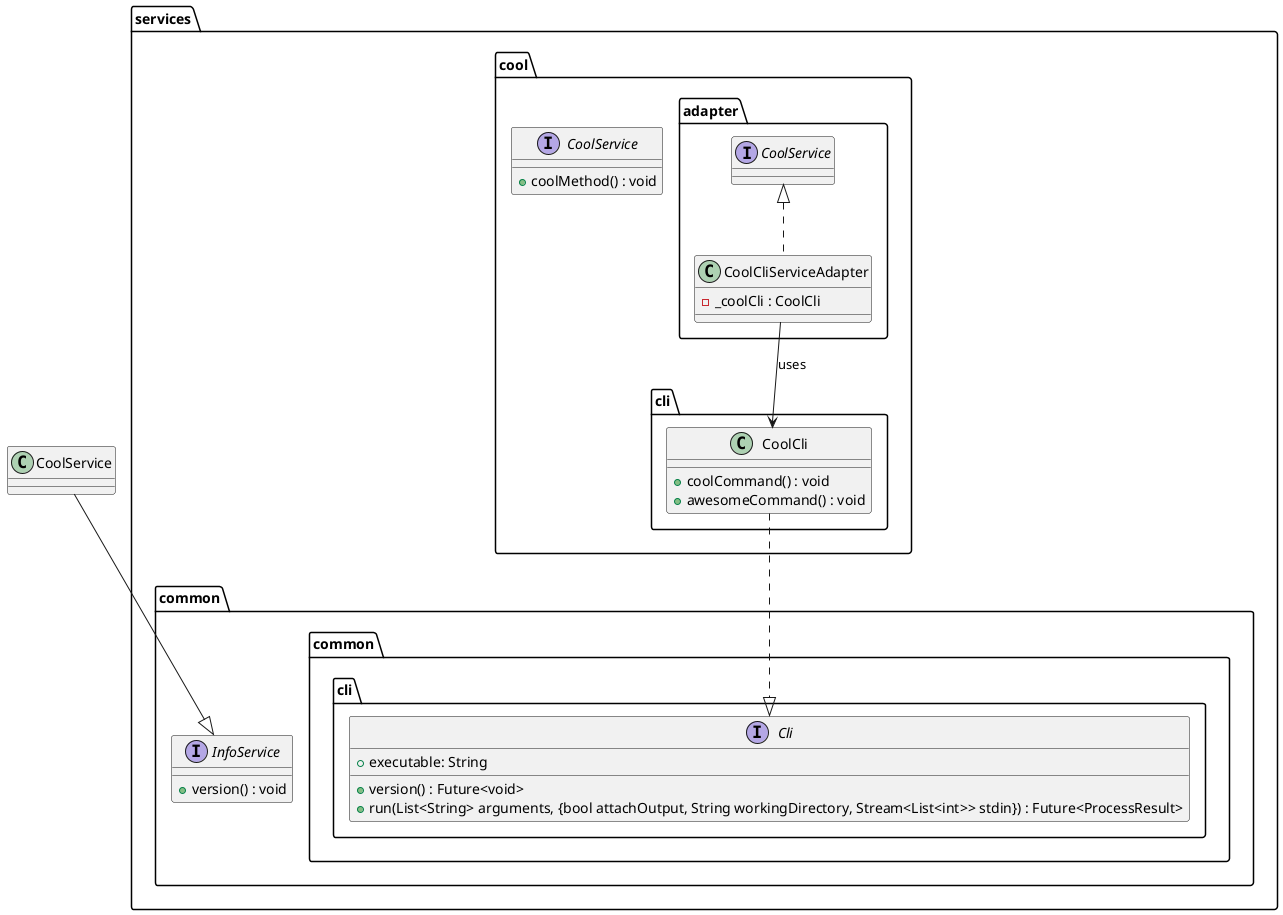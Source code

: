 @startuml cli_interfaces_class_diagram

package services {
    package cool as services.cool {
        interface CoolService{
            + coolMethod() : void
        }

        package adapter {
            class CoolCliServiceAdapter implements CoolService {
                - _coolCli : CoolCli
            }
       }

        package cli {
            class CoolCli {
                + coolCommand() : void
                + awesomeCommand() : void
            }
        }
    }

    package common {
        package cli as common.cli {
            interface Cli {
                + executable: String
                + version() : Future<void>
                + run(List<String> arguments, {bool attachOutput, String workingDirectory, Stream<List<int>> stdin}) : Future<ProcessResult>
            }
        }

        interface InfoService {
            + version() : void
        }
    }
}

CoolCliServiceAdapter -down-> CoolCli : uses

CoolService --|> InfoService
CoolCli ..|> Cli

@enduml
